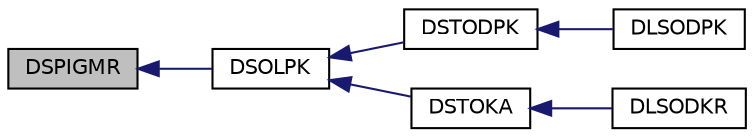 digraph G
{
  edge [fontname="Helvetica",fontsize="10",labelfontname="Helvetica",labelfontsize="10"];
  node [fontname="Helvetica",fontsize="10",shape=record];
  rankdir=LR;
  Node1 [label="DSPIGMR",height=0.2,width=0.4,color="black", fillcolor="grey75", style="filled" fontcolor="black"];
  Node1 -> Node2 [dir=back,color="midnightblue",fontsize="10",style="solid",fontname="Helvetica"];
  Node2 [label="DSOLPK",height=0.2,width=0.4,color="black", fillcolor="white", style="filled",URL="$opkda1_8f90.html#af331105343b0c9a91b55e7ad201199c0"];
  Node2 -> Node3 [dir=back,color="midnightblue",fontsize="10",style="solid",fontname="Helvetica"];
  Node3 [label="DSTODPK",height=0.2,width=0.4,color="black", fillcolor="white", style="filled",URL="$opkda1_8f90.html#ac316a22658cc40e317285fa52583a0bc"];
  Node3 -> Node4 [dir=back,color="midnightblue",fontsize="10",style="solid",fontname="Helvetica"];
  Node4 [label="DLSODPK",height=0.2,width=0.4,color="black", fillcolor="white", style="filled",URL="$opkdmain_8f90.html#abfd1fd76148d80747a6fd105a6c3cca8"];
  Node2 -> Node5 [dir=back,color="midnightblue",fontsize="10",style="solid",fontname="Helvetica"];
  Node5 [label="DSTOKA",height=0.2,width=0.4,color="black", fillcolor="white", style="filled",URL="$opkda1_8f90.html#aa5d15943200f3d1261087a7d67337822"];
  Node5 -> Node6 [dir=back,color="midnightblue",fontsize="10",style="solid",fontname="Helvetica"];
  Node6 [label="DLSODKR",height=0.2,width=0.4,color="black", fillcolor="white", style="filled",URL="$opkdmain_8f90.html#afd6a4d460cf75c6278c36e819dc9c763"];
}
